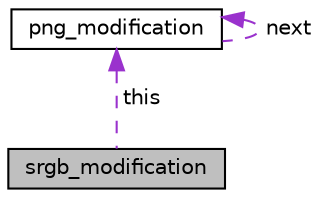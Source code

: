 digraph "srgb_modification"
{
  edge [fontname="Helvetica",fontsize="10",labelfontname="Helvetica",labelfontsize="10"];
  node [fontname="Helvetica",fontsize="10",shape=record];
  Node1 [label="srgb_modification",height=0.2,width=0.4,color="black", fillcolor="grey75", style="filled", fontcolor="black"];
  Node2 -> Node1 [dir="back",color="darkorchid3",fontsize="10",style="dashed",label=" this" ];
  Node2 [label="png_modification",height=0.2,width=0.4,color="black", fillcolor="white", style="filled",URL="$structpng__modification.html"];
  Node2 -> Node2 [dir="back",color="darkorchid3",fontsize="10",style="dashed",label=" next" ];
}
